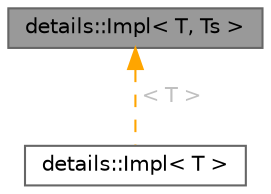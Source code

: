 digraph "details::Impl&lt; T, Ts &gt;"
{
 // INTERACTIVE_SVG=YES
 // LATEX_PDF_SIZE
  bgcolor="transparent";
  edge [fontname=Helvetica,fontsize=10,labelfontname=Helvetica,labelfontsize=10];
  node [fontname=Helvetica,fontsize=10,shape=box,height=0.2,width=0.4];
  Node1 [id="Node000001",label="details::Impl\< T, Ts \>",height=0.2,width=0.4,color="gray40", fillcolor="grey60", style="filled", fontcolor="black",tooltip=" "];
  Node1 -> Node2 [id="edge1_Node000001_Node000002",dir="back",color="orange",style="dashed",tooltip=" ",label=" \< T \>",fontcolor="grey" ];
  Node2 [id="Node000002",label="details::Impl\< T \>",height=0.2,width=0.4,color="gray40", fillcolor="white", style="filled",URL="$de/d05/structdetails_1_1_impl.html",tooltip=" "];
}
